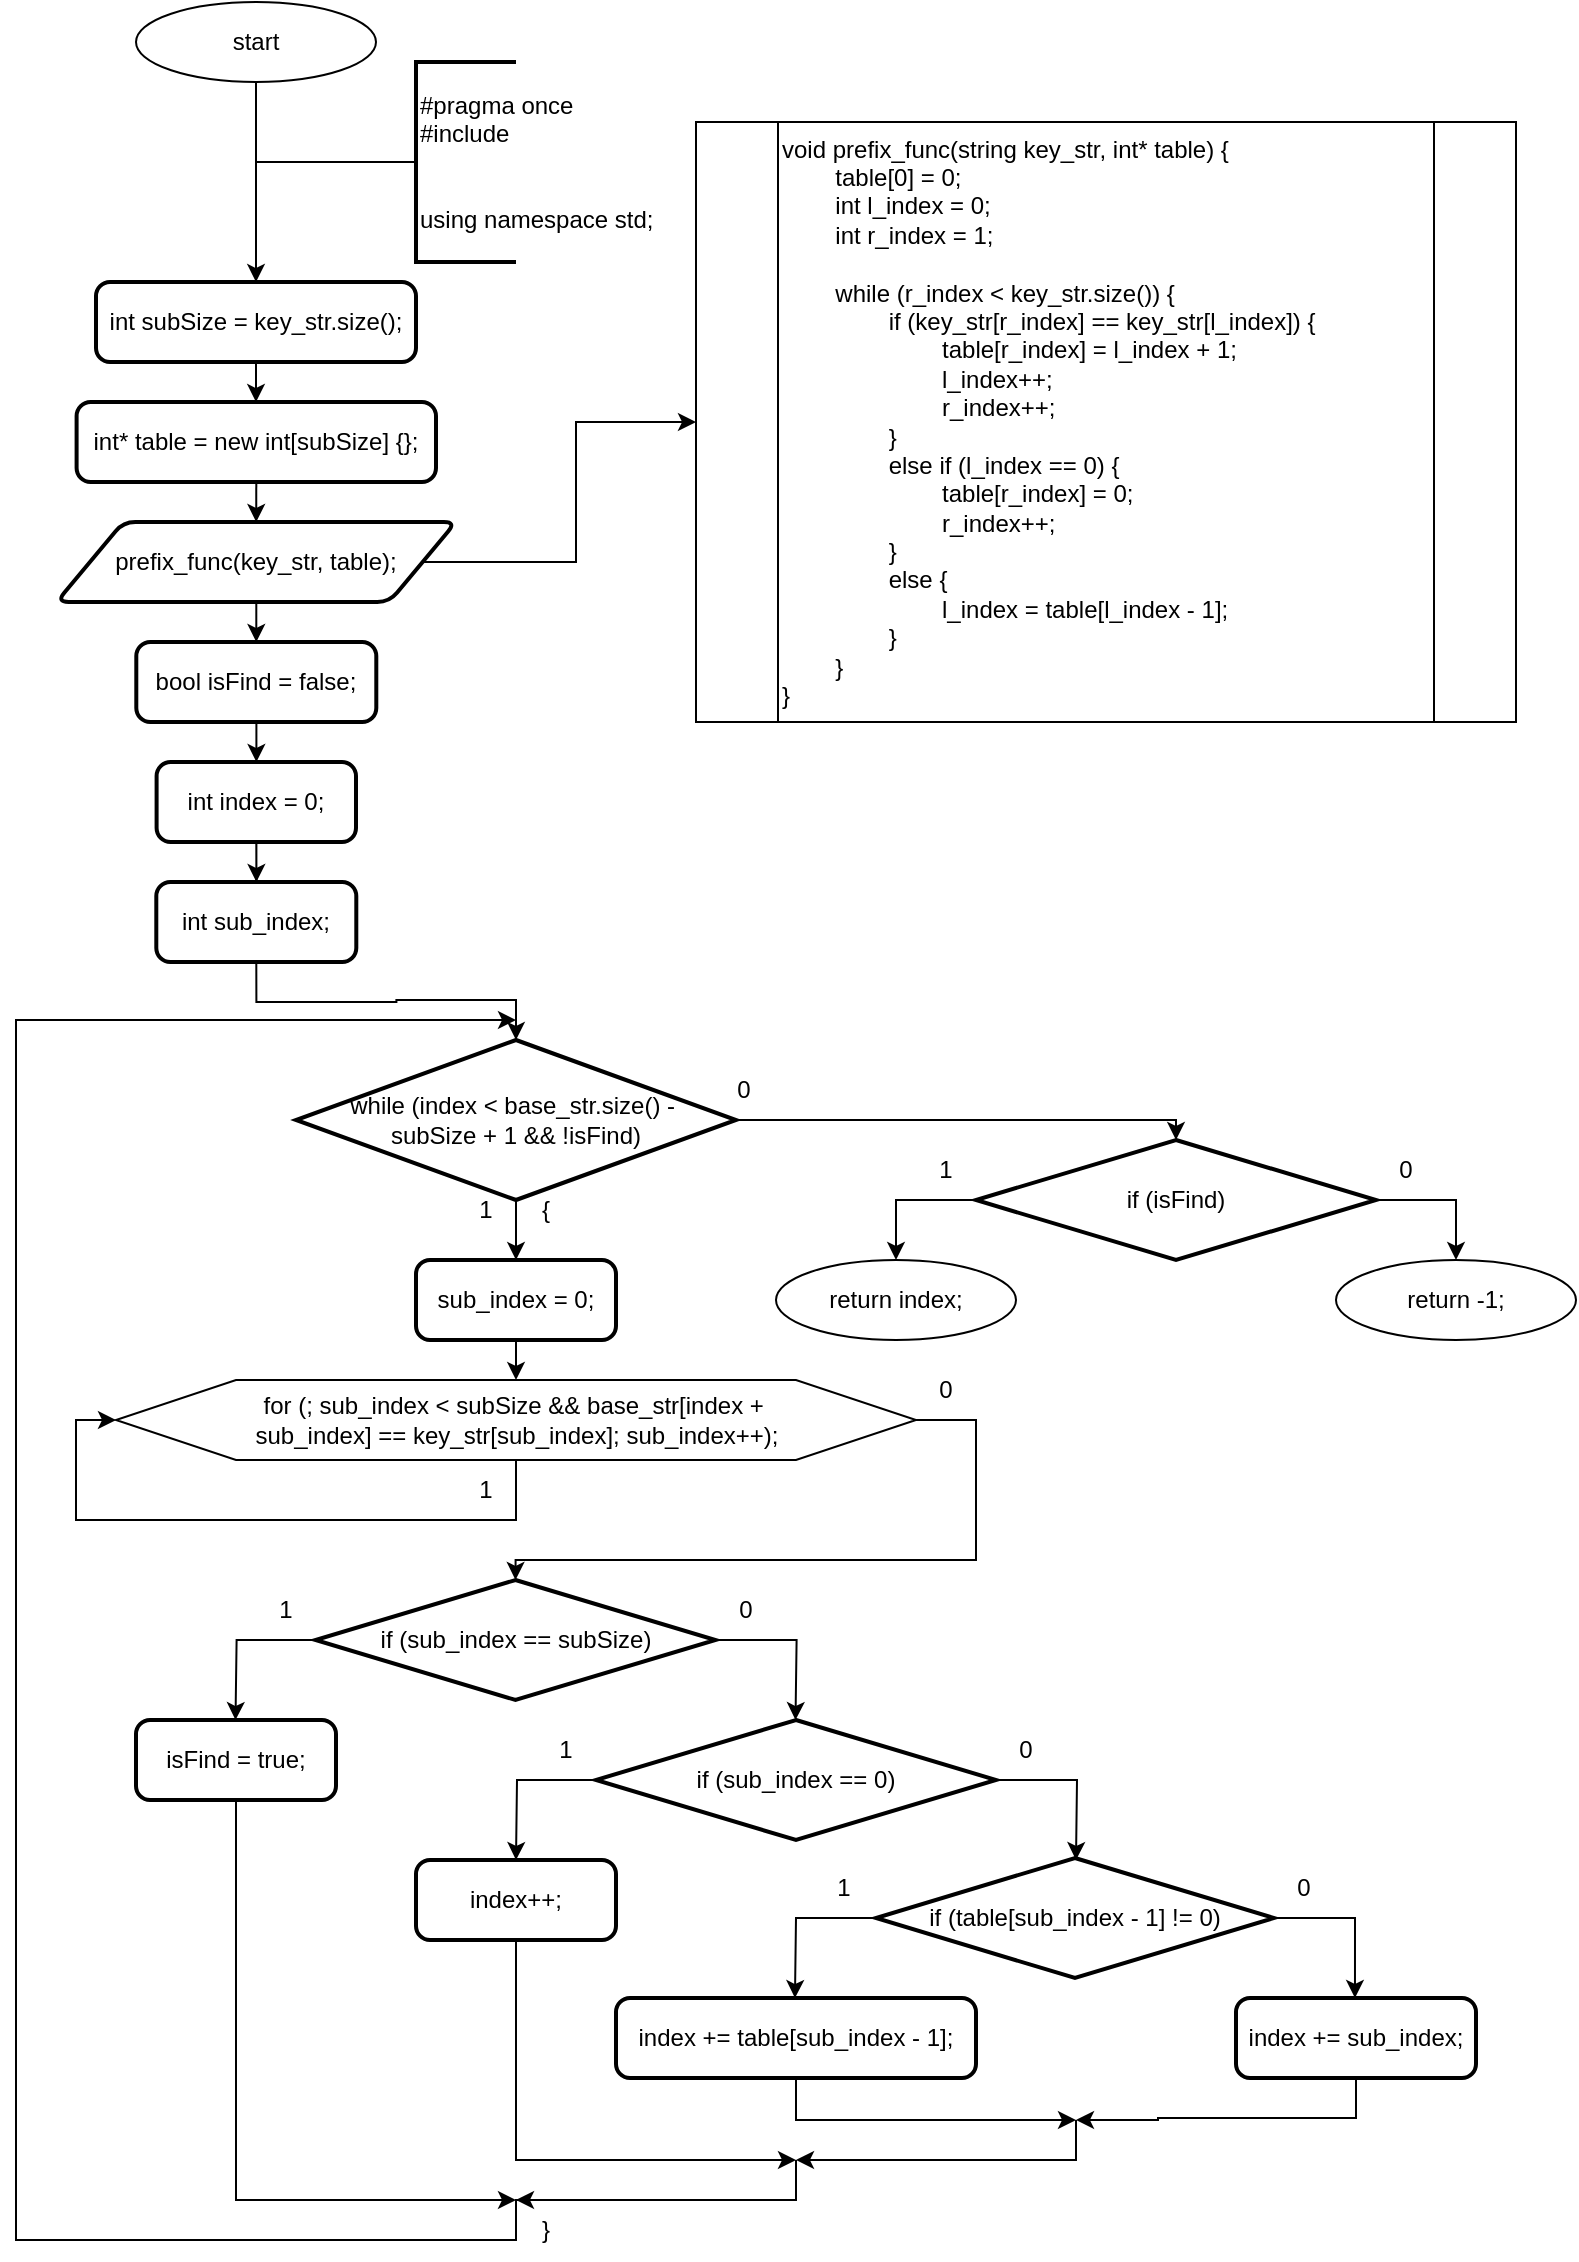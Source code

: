 <mxfile version="24.2.5" type="device">
  <diagram name="Страница — 1" id="z2JjtX-V7PJvwDIrIWWA">
    <mxGraphModel dx="1444" dy="1505" grid="1" gridSize="10" guides="1" tooltips="1" connect="1" arrows="1" fold="1" page="1" pageScale="1" pageWidth="827" pageHeight="1169" math="0" shadow="0">
      <root>
        <mxCell id="0" />
        <mxCell id="1" parent="0" />
        <mxCell id="H8LbQZwcR3Aavjb5171V-1" value="start" style="ellipse;whiteSpace=wrap;html=1;" vertex="1" parent="1">
          <mxGeometry x="100" y="40" width="120" height="40" as="geometry" />
        </mxCell>
        <mxCell id="H8LbQZwcR3Aavjb5171V-2" value="" style="endArrow=classic;html=1;rounded=0;labelBackgroundColor=default;strokeColor=default;align=center;verticalAlign=middle;fontFamily=Helvetica;fontSize=11;fontColor=default;shape=connector;edgeStyle=orthogonalEdgeStyle;exitX=0.5;exitY=1;exitDx=0;exitDy=0;entryX=0.5;entryY=0;entryDx=0;entryDy=0;" edge="1" source="H8LbQZwcR3Aavjb5171V-1" parent="1" target="H8LbQZwcR3Aavjb5171V-6">
          <mxGeometry width="50" height="50" relative="1" as="geometry">
            <mxPoint x="210.29" y="170" as="sourcePoint" />
            <mxPoint x="160" y="170" as="targetPoint" />
          </mxGeometry>
        </mxCell>
        <mxCell id="H8LbQZwcR3Aavjb5171V-3" style="edgeStyle=orthogonalEdgeStyle;rounded=0;orthogonalLoop=1;jettySize=auto;html=1;exitX=0;exitY=0.5;exitDx=0;exitDy=0;exitPerimeter=0;endArrow=none;endFill=0;strokeWidth=1;" edge="1" source="H8LbQZwcR3Aavjb5171V-4" parent="1">
          <mxGeometry relative="1" as="geometry">
            <mxPoint x="160" y="120" as="targetPoint" />
            <mxPoint x="220" y="130" as="sourcePoint" />
            <Array as="points">
              <mxPoint x="229" y="120" />
            </Array>
          </mxGeometry>
        </mxCell>
        <mxCell id="H8LbQZwcR3Aavjb5171V-4" value="#pragma once&#xa;#include &lt;string&gt;&#xa;&#xa;&#xa;using namespace std;" style="strokeWidth=2;html=1;shape=mxgraph.flowchart.annotation_1;align=left;pointerEvents=1;" vertex="1" parent="1">
          <mxGeometry x="240" y="70" width="50" height="100" as="geometry" />
        </mxCell>
        <mxCell id="H8LbQZwcR3Aavjb5171V-5" value="&lt;div&gt;void prefix_func(string key_str, int* table) {&lt;/div&gt;&lt;div&gt;&lt;span style=&quot;white-space: normal;&quot;&gt;&lt;span style=&quot;white-space:pre&quot;&gt;&#x9;&lt;/span&gt;table[0] = 0;&lt;/span&gt;&lt;/div&gt;&lt;div&gt;&lt;span style=&quot;white-space: normal;&quot;&gt;&lt;span style=&quot;white-space:pre&quot;&gt;&#x9;&lt;/span&gt;int l_index = 0;&amp;nbsp;&lt;/span&gt;&lt;/div&gt;&lt;div&gt;&lt;span style=&quot;white-space: normal;&quot;&gt;&lt;span style=&quot;white-space:pre&quot;&gt;&#x9;&lt;/span&gt;int r_index = 1;&lt;/span&gt;&lt;/div&gt;&lt;div&gt;&lt;br&gt;&lt;/div&gt;&lt;div&gt;&lt;span style=&quot;white-space: normal;&quot;&gt;&lt;span style=&quot;white-space:pre&quot;&gt;&#x9;&lt;/span&gt;while (r_index &amp;lt; key_str.size()) {&lt;/span&gt;&lt;/div&gt;&lt;div&gt;&lt;span style=&quot;white-space: normal;&quot;&gt;&lt;span style=&quot;white-space:pre&quot;&gt;&#x9;&#x9;&lt;/span&gt;if (key_str[r_index] == key_str[l_index]) {&lt;/span&gt;&lt;/div&gt;&lt;div&gt;&lt;span style=&quot;white-space: normal;&quot;&gt;&lt;span style=&quot;white-space:pre&quot;&gt;&#x9;&#x9;&#x9;&lt;/span&gt;table[r_index] = l_index + 1;&lt;/span&gt;&lt;/div&gt;&lt;div&gt;&lt;span style=&quot;white-space: normal;&quot;&gt;&lt;span style=&quot;white-space:pre&quot;&gt;&#x9;&#x9;&#x9;&lt;/span&gt;l_index++;&lt;/span&gt;&lt;/div&gt;&lt;div&gt;&lt;span style=&quot;white-space: normal;&quot;&gt;&lt;span style=&quot;white-space:pre&quot;&gt;&#x9;&#x9;&#x9;&lt;/span&gt;r_index++;&lt;/span&gt;&lt;/div&gt;&lt;div&gt;&lt;span style=&quot;white-space: normal;&quot;&gt;&lt;span style=&quot;white-space:pre&quot;&gt;&#x9;&#x9;&lt;/span&gt;}&lt;/span&gt;&lt;/div&gt;&lt;div&gt;&lt;span style=&quot;white-space: normal;&quot;&gt;&lt;span style=&quot;white-space:pre&quot;&gt;&#x9;&#x9;&lt;/span&gt;else if (l_index == 0) {&lt;/span&gt;&lt;/div&gt;&lt;div&gt;&lt;span style=&quot;white-space: normal;&quot;&gt;&lt;span style=&quot;white-space:pre&quot;&gt;&#x9;&#x9;&#x9;&lt;/span&gt;table[r_index] = 0;&lt;/span&gt;&lt;/div&gt;&lt;div&gt;&lt;span style=&quot;white-space: normal;&quot;&gt;&lt;span style=&quot;white-space:pre&quot;&gt;&#x9;&#x9;&#x9;&lt;/span&gt;r_index++;&lt;/span&gt;&lt;/div&gt;&lt;div&gt;&lt;span style=&quot;white-space: normal;&quot;&gt;&lt;span style=&quot;white-space:pre&quot;&gt;&#x9;&#x9;&lt;/span&gt;}&lt;/span&gt;&lt;/div&gt;&lt;div&gt;&lt;span style=&quot;white-space: normal;&quot;&gt;&lt;span style=&quot;white-space:pre&quot;&gt;&#x9;&#x9;&lt;/span&gt;else {&lt;/span&gt;&lt;/div&gt;&lt;div&gt;&lt;span style=&quot;white-space: normal;&quot;&gt;&lt;span style=&quot;white-space:pre&quot;&gt;&#x9;&#x9;&#x9;&lt;/span&gt;l_index = table[l_index - 1];&lt;/span&gt;&lt;/div&gt;&lt;div&gt;&lt;span style=&quot;white-space: normal;&quot;&gt;&lt;span style=&quot;white-space:pre&quot;&gt;&#x9;&#x9;&lt;/span&gt;}&lt;/span&gt;&lt;/div&gt;&lt;div&gt;&lt;span style=&quot;white-space: normal;&quot;&gt;&lt;span style=&quot;white-space:pre&quot;&gt;&#x9;&lt;/span&gt;}&lt;/span&gt;&lt;/div&gt;&lt;div&gt;}&lt;/div&gt;" style="shape=process;whiteSpace=wrap;html=1;backgroundOutline=1;align=left;" vertex="1" parent="1">
          <mxGeometry x="380" y="100" width="410" height="300" as="geometry" />
        </mxCell>
        <mxCell id="H8LbQZwcR3Aavjb5171V-7" style="edgeStyle=orthogonalEdgeStyle;rounded=0;orthogonalLoop=1;jettySize=auto;html=1;exitX=0.5;exitY=1;exitDx=0;exitDy=0;" edge="1" parent="1" source="H8LbQZwcR3Aavjb5171V-6" target="H8LbQZwcR3Aavjb5171V-8">
          <mxGeometry relative="1" as="geometry">
            <mxPoint x="160.148" y="260.0" as="targetPoint" />
          </mxGeometry>
        </mxCell>
        <mxCell id="H8LbQZwcR3Aavjb5171V-6" value="int subSize = key_str.size();" style="rounded=1;whiteSpace=wrap;html=1;absoluteArcSize=1;arcSize=14;strokeWidth=2;" vertex="1" parent="1">
          <mxGeometry x="80" y="180" width="160" height="40" as="geometry" />
        </mxCell>
        <mxCell id="H8LbQZwcR3Aavjb5171V-9" style="edgeStyle=orthogonalEdgeStyle;rounded=0;orthogonalLoop=1;jettySize=auto;html=1;exitX=0.5;exitY=1;exitDx=0;exitDy=0;" edge="1" parent="1" source="H8LbQZwcR3Aavjb5171V-8" target="H8LbQZwcR3Aavjb5171V-10">
          <mxGeometry relative="1" as="geometry">
            <mxPoint x="160.148" y="320.0" as="targetPoint" />
          </mxGeometry>
        </mxCell>
        <mxCell id="H8LbQZwcR3Aavjb5171V-8" value="int* table = new int[subSize] {};" style="rounded=1;whiteSpace=wrap;html=1;absoluteArcSize=1;arcSize=14;strokeWidth=2;" vertex="1" parent="1">
          <mxGeometry x="70.3" y="240" width="179.7" height="40" as="geometry" />
        </mxCell>
        <mxCell id="H8LbQZwcR3Aavjb5171V-11" style="edgeStyle=orthogonalEdgeStyle;rounded=0;orthogonalLoop=1;jettySize=auto;html=1;exitX=1;exitY=0.5;exitDx=0;exitDy=0;entryX=0;entryY=0.5;entryDx=0;entryDy=0;" edge="1" parent="1" source="H8LbQZwcR3Aavjb5171V-10" target="H8LbQZwcR3Aavjb5171V-5">
          <mxGeometry relative="1" as="geometry" />
        </mxCell>
        <mxCell id="H8LbQZwcR3Aavjb5171V-17" style="edgeStyle=orthogonalEdgeStyle;rounded=0;orthogonalLoop=1;jettySize=auto;html=1;exitX=0.5;exitY=1;exitDx=0;exitDy=0;entryX=0.5;entryY=0;entryDx=0;entryDy=0;" edge="1" parent="1" source="H8LbQZwcR3Aavjb5171V-10" target="H8LbQZwcR3Aavjb5171V-13">
          <mxGeometry relative="1" as="geometry" />
        </mxCell>
        <mxCell id="H8LbQZwcR3Aavjb5171V-10" value="prefix_func(key_str, table);" style="shape=parallelogram;html=1;strokeWidth=2;perimeter=parallelogramPerimeter;whiteSpace=wrap;rounded=1;arcSize=12;size=0.167;" vertex="1" parent="1">
          <mxGeometry x="60.3" y="300" width="199.7" height="40" as="geometry" />
        </mxCell>
        <mxCell id="H8LbQZwcR3Aavjb5171V-12" value="" style="edgeStyle=orthogonalEdgeStyle;rounded=0;orthogonalLoop=1;jettySize=auto;html=1;" edge="1" parent="1" source="H8LbQZwcR3Aavjb5171V-13" target="H8LbQZwcR3Aavjb5171V-15">
          <mxGeometry relative="1" as="geometry" />
        </mxCell>
        <mxCell id="H8LbQZwcR3Aavjb5171V-13" value="bool isFind = false;" style="rounded=1;whiteSpace=wrap;html=1;absoluteArcSize=1;arcSize=14;strokeWidth=2;" vertex="1" parent="1">
          <mxGeometry x="100.15" y="360" width="120" height="40" as="geometry" />
        </mxCell>
        <mxCell id="H8LbQZwcR3Aavjb5171V-14" style="edgeStyle=orthogonalEdgeStyle;rounded=0;orthogonalLoop=1;jettySize=auto;html=1;exitX=0.5;exitY=1;exitDx=0;exitDy=0;" edge="1" parent="1" source="H8LbQZwcR3Aavjb5171V-15" target="H8LbQZwcR3Aavjb5171V-16">
          <mxGeometry relative="1" as="geometry">
            <mxPoint x="160.15" y="500" as="targetPoint" />
          </mxGeometry>
        </mxCell>
        <mxCell id="H8LbQZwcR3Aavjb5171V-15" value="int index = 0;" style="rounded=1;whiteSpace=wrap;html=1;absoluteArcSize=1;arcSize=14;strokeWidth=2;" vertex="1" parent="1">
          <mxGeometry x="110.3" y="420" width="99.7" height="40" as="geometry" />
        </mxCell>
        <mxCell id="H8LbQZwcR3Aavjb5171V-16" value="int sub_index;" style="rounded=1;whiteSpace=wrap;html=1;absoluteArcSize=1;arcSize=14;strokeWidth=2;" vertex="1" parent="1">
          <mxGeometry x="110.15" y="480" width="100" height="40" as="geometry" />
        </mxCell>
        <mxCell id="H8LbQZwcR3Aavjb5171V-18" style="edgeStyle=orthogonalEdgeStyle;rounded=0;orthogonalLoop=1;jettySize=auto;html=1;exitX=1;exitY=0.5;exitDx=0;exitDy=0;exitPerimeter=0;entryX=0.5;entryY=0;entryDx=0;entryDy=0;entryPerimeter=0;" edge="1" parent="1" source="H8LbQZwcR3Aavjb5171V-20" target="H8LbQZwcR3Aavjb5171V-44">
          <mxGeometry relative="1" as="geometry">
            <mxPoint x="430" y="599" as="targetPoint" />
            <Array as="points">
              <mxPoint x="620" y="599" />
            </Array>
          </mxGeometry>
        </mxCell>
        <mxCell id="H8LbQZwcR3Aavjb5171V-19" style="edgeStyle=orthogonalEdgeStyle;rounded=0;orthogonalLoop=1;jettySize=auto;html=1;exitX=0.5;exitY=1;exitDx=0;exitDy=0;exitPerimeter=0;" edge="1" parent="1" source="H8LbQZwcR3Aavjb5171V-20">
          <mxGeometry relative="1" as="geometry">
            <mxPoint x="290" y="669" as="targetPoint" />
          </mxGeometry>
        </mxCell>
        <UserObject label="while (index &amp;lt; base_str.size() -&amp;nbsp;&lt;div&gt;subSize + 1 &amp;amp;&amp;amp; !isFind)&lt;/div&gt;" link="while (index &lt; base_str.size() - subSize + 1 &amp;&amp; !isFind)" id="H8LbQZwcR3Aavjb5171V-20">
          <mxCell style="strokeWidth=2;html=1;shape=mxgraph.flowchart.decision;whiteSpace=wrap;" vertex="1" parent="1">
            <mxGeometry x="180" y="559" width="220" height="80" as="geometry" />
          </mxCell>
        </UserObject>
        <mxCell id="H8LbQZwcR3Aavjb5171V-21" value="1" style="text;html=1;strokeColor=none;fillColor=none;align=center;verticalAlign=middle;whiteSpace=wrap;rounded=0;" vertex="1" parent="1">
          <mxGeometry x="260" y="629" width="30" height="30" as="geometry" />
        </mxCell>
        <mxCell id="H8LbQZwcR3Aavjb5171V-22" value="0" style="text;html=1;strokeColor=none;fillColor=none;align=center;verticalAlign=middle;whiteSpace=wrap;rounded=0;" vertex="1" parent="1">
          <mxGeometry x="389.29" y="569" width="30" height="30" as="geometry" />
        </mxCell>
        <mxCell id="H8LbQZwcR3Aavjb5171V-23" value="{" style="text;html=1;strokeColor=none;fillColor=none;align=center;verticalAlign=middle;whiteSpace=wrap;rounded=0;" vertex="1" parent="1">
          <mxGeometry x="290" y="629" width="30" height="30" as="geometry" />
        </mxCell>
        <mxCell id="H8LbQZwcR3Aavjb5171V-24" style="edgeStyle=orthogonalEdgeStyle;rounded=0;orthogonalLoop=1;jettySize=auto;html=1;exitX=0.5;exitY=1;exitDx=0;exitDy=0;entryX=0.5;entryY=0;entryDx=0;entryDy=0;" edge="1" parent="1" source="H8LbQZwcR3Aavjb5171V-25" target="H8LbQZwcR3Aavjb5171V-28">
          <mxGeometry relative="1" as="geometry" />
        </mxCell>
        <mxCell id="H8LbQZwcR3Aavjb5171V-25" value="sub_index = 0;" style="rounded=1;whiteSpace=wrap;html=1;absoluteArcSize=1;arcSize=14;strokeWidth=2;" vertex="1" parent="1">
          <mxGeometry x="240" y="669" width="100" height="40" as="geometry" />
        </mxCell>
        <mxCell id="H8LbQZwcR3Aavjb5171V-26" style="edgeStyle=orthogonalEdgeStyle;rounded=0;orthogonalLoop=1;jettySize=auto;html=1;exitX=0.5;exitY=1;exitDx=0;exitDy=0;entryX=0;entryY=0.5;entryDx=0;entryDy=0;" edge="1" parent="1" source="H8LbQZwcR3Aavjb5171V-28" target="H8LbQZwcR3Aavjb5171V-28">
          <mxGeometry relative="1" as="geometry">
            <mxPoint x="290" y="809" as="targetPoint" />
            <Array as="points">
              <mxPoint x="290" y="799" />
              <mxPoint x="70" y="799" />
              <mxPoint x="70" y="749" />
            </Array>
          </mxGeometry>
        </mxCell>
        <mxCell id="H8LbQZwcR3Aavjb5171V-27" style="edgeStyle=orthogonalEdgeStyle;rounded=0;orthogonalLoop=1;jettySize=auto;html=1;exitX=1;exitY=0.5;exitDx=0;exitDy=0;entryX=0.5;entryY=0;entryDx=0;entryDy=0;entryPerimeter=0;" edge="1" parent="1" source="H8LbQZwcR3Aavjb5171V-28" target="H8LbQZwcR3Aavjb5171V-34">
          <mxGeometry relative="1" as="geometry">
            <mxPoint x="520" y="799" as="targetPoint" />
            <Array as="points">
              <mxPoint x="520" y="749" />
              <mxPoint x="520" y="819" />
              <mxPoint x="290" y="819" />
            </Array>
          </mxGeometry>
        </mxCell>
        <mxCell id="H8LbQZwcR3Aavjb5171V-28" value="&lt;div&gt;for (; sub_index &amp;lt; subSize &amp;amp;&amp;amp;&amp;nbsp;&lt;span style=&quot;background-color: initial;&quot;&gt;base_str[index +&amp;nbsp;&lt;/span&gt;&lt;/div&gt;&lt;div&gt;&lt;span style=&quot;background-color: initial;&quot;&gt;sub_index] == key_str[sub_index]; sub_index++);&lt;/span&gt;&lt;/div&gt;" style="verticalLabelPosition=middle;verticalAlign=middle;html=1;shape=hexagon;perimeter=hexagonPerimeter2;arcSize=6;size=0.15;labelPosition=center;align=center;" vertex="1" parent="1">
          <mxGeometry x="90" y="729" width="400" height="40" as="geometry" />
        </mxCell>
        <mxCell id="H8LbQZwcR3Aavjb5171V-29" value="1" style="text;html=1;strokeColor=none;fillColor=none;align=center;verticalAlign=middle;whiteSpace=wrap;rounded=0;" vertex="1" parent="1">
          <mxGeometry x="260" y="769" width="30" height="30" as="geometry" />
        </mxCell>
        <mxCell id="H8LbQZwcR3Aavjb5171V-30" value="0" style="text;html=1;strokeColor=none;fillColor=none;align=center;verticalAlign=middle;whiteSpace=wrap;rounded=0;" vertex="1" parent="1">
          <mxGeometry x="490" y="719" width="30" height="30" as="geometry" />
        </mxCell>
        <mxCell id="H8LbQZwcR3Aavjb5171V-31" value="}" style="text;html=1;strokeColor=none;fillColor=none;align=center;verticalAlign=middle;whiteSpace=wrap;rounded=0;" vertex="1" parent="1">
          <mxGeometry x="290" y="1139" width="30" height="30" as="geometry" />
        </mxCell>
        <mxCell id="H8LbQZwcR3Aavjb5171V-32" style="edgeStyle=orthogonalEdgeStyle;rounded=0;orthogonalLoop=1;jettySize=auto;html=1;exitX=0;exitY=0.5;exitDx=0;exitDy=0;exitPerimeter=0;" edge="1" parent="1" source="H8LbQZwcR3Aavjb5171V-34">
          <mxGeometry relative="1" as="geometry">
            <mxPoint x="149.75" y="899" as="targetPoint" />
          </mxGeometry>
        </mxCell>
        <mxCell id="H8LbQZwcR3Aavjb5171V-33" style="edgeStyle=orthogonalEdgeStyle;rounded=0;orthogonalLoop=1;jettySize=auto;html=1;exitX=1;exitY=0.5;exitDx=0;exitDy=0;exitPerimeter=0;" edge="1" parent="1" source="H8LbQZwcR3Aavjb5171V-34">
          <mxGeometry relative="1" as="geometry">
            <mxPoint x="429.75" y="899" as="targetPoint" />
          </mxGeometry>
        </mxCell>
        <mxCell id="H8LbQZwcR3Aavjb5171V-34" value="if (sub_index == subSize)" style="strokeWidth=2;html=1;shape=mxgraph.flowchart.decision;whiteSpace=wrap;" vertex="1" parent="1">
          <mxGeometry x="189.75" y="829" width="200" height="60" as="geometry" />
        </mxCell>
        <mxCell id="H8LbQZwcR3Aavjb5171V-35" value="1" style="text;html=1;strokeColor=none;fillColor=none;align=center;verticalAlign=middle;whiteSpace=wrap;rounded=0;" vertex="1" parent="1">
          <mxGeometry x="159.75" y="829" width="30" height="30" as="geometry" />
        </mxCell>
        <mxCell id="H8LbQZwcR3Aavjb5171V-36" value="0" style="text;html=1;strokeColor=none;fillColor=none;align=center;verticalAlign=middle;whiteSpace=wrap;rounded=0;" vertex="1" parent="1">
          <mxGeometry x="389.75" y="829" width="30" height="30" as="geometry" />
        </mxCell>
        <mxCell id="H8LbQZwcR3Aavjb5171V-37" style="edgeStyle=orthogonalEdgeStyle;rounded=0;orthogonalLoop=1;jettySize=auto;html=1;exitX=0.5;exitY=1;exitDx=0;exitDy=0;" edge="1" parent="1" source="H8LbQZwcR3Aavjb5171V-38">
          <mxGeometry relative="1" as="geometry">
            <mxPoint x="290" y="1139" as="targetPoint" />
            <Array as="points">
              <mxPoint x="150" y="1139" />
            </Array>
          </mxGeometry>
        </mxCell>
        <mxCell id="H8LbQZwcR3Aavjb5171V-38" value="isFind = true;" style="rounded=1;whiteSpace=wrap;html=1;absoluteArcSize=1;arcSize=14;strokeWidth=2;" vertex="1" parent="1">
          <mxGeometry x="100" y="899" width="100" height="40" as="geometry" />
        </mxCell>
        <mxCell id="H8LbQZwcR3Aavjb5171V-41" style="edgeStyle=orthogonalEdgeStyle;rounded=0;orthogonalLoop=1;jettySize=auto;html=1;" edge="1" parent="1">
          <mxGeometry relative="1" as="geometry">
            <mxPoint x="290" y="549" as="targetPoint" />
            <Array as="points">
              <mxPoint x="290" y="1139" />
              <mxPoint x="290" y="1159" />
              <mxPoint x="40" y="1159" />
              <mxPoint x="40" y="549" />
            </Array>
            <mxPoint x="300" y="1139" as="sourcePoint" />
          </mxGeometry>
        </mxCell>
        <mxCell id="H8LbQZwcR3Aavjb5171V-42" style="edgeStyle=orthogonalEdgeStyle;rounded=0;orthogonalLoop=1;jettySize=auto;html=1;exitX=0;exitY=0.5;exitDx=0;exitDy=0;exitPerimeter=0;entryX=0.5;entryY=0;entryDx=0;entryDy=0;" edge="1" parent="1" source="H8LbQZwcR3Aavjb5171V-44" target="H8LbQZwcR3Aavjb5171V-47">
          <mxGeometry relative="1" as="geometry">
            <mxPoint x="480" y="679" as="targetPoint" />
          </mxGeometry>
        </mxCell>
        <mxCell id="H8LbQZwcR3Aavjb5171V-43" style="edgeStyle=orthogonalEdgeStyle;rounded=0;orthogonalLoop=1;jettySize=auto;html=1;exitX=1;exitY=0.5;exitDx=0;exitDy=0;exitPerimeter=0;entryX=0.5;entryY=0;entryDx=0;entryDy=0;" edge="1" parent="1" source="H8LbQZwcR3Aavjb5171V-44" target="H8LbQZwcR3Aavjb5171V-48">
          <mxGeometry relative="1" as="geometry">
            <mxPoint x="760" y="679" as="targetPoint" />
          </mxGeometry>
        </mxCell>
        <mxCell id="H8LbQZwcR3Aavjb5171V-44" value="if (isFind)" style="strokeWidth=2;html=1;shape=mxgraph.flowchart.decision;whiteSpace=wrap;" vertex="1" parent="1">
          <mxGeometry x="520" y="609" width="200" height="60" as="geometry" />
        </mxCell>
        <mxCell id="H8LbQZwcR3Aavjb5171V-45" value="1" style="text;html=1;strokeColor=none;fillColor=none;align=center;verticalAlign=middle;whiteSpace=wrap;rounded=0;" vertex="1" parent="1">
          <mxGeometry x="490" y="609" width="30" height="30" as="geometry" />
        </mxCell>
        <mxCell id="H8LbQZwcR3Aavjb5171V-46" value="0" style="text;html=1;strokeColor=none;fillColor=none;align=center;verticalAlign=middle;whiteSpace=wrap;rounded=0;" vertex="1" parent="1">
          <mxGeometry x="720" y="609" width="30" height="30" as="geometry" />
        </mxCell>
        <mxCell id="H8LbQZwcR3Aavjb5171V-47" value="return index;" style="ellipse;whiteSpace=wrap;html=1;" vertex="1" parent="1">
          <mxGeometry x="420" y="669" width="120" height="40" as="geometry" />
        </mxCell>
        <mxCell id="H8LbQZwcR3Aavjb5171V-48" value="return -1;" style="ellipse;whiteSpace=wrap;html=1;" vertex="1" parent="1">
          <mxGeometry x="700" y="669" width="120" height="40" as="geometry" />
        </mxCell>
        <mxCell id="H8LbQZwcR3Aavjb5171V-49" style="edgeStyle=orthogonalEdgeStyle;rounded=0;orthogonalLoop=1;jettySize=auto;html=1;exitX=0;exitY=0.5;exitDx=0;exitDy=0;exitPerimeter=0;" edge="1" source="H8LbQZwcR3Aavjb5171V-51" parent="1">
          <mxGeometry relative="1" as="geometry">
            <mxPoint x="290" y="969" as="targetPoint" />
          </mxGeometry>
        </mxCell>
        <mxCell id="H8LbQZwcR3Aavjb5171V-50" style="edgeStyle=orthogonalEdgeStyle;rounded=0;orthogonalLoop=1;jettySize=auto;html=1;exitX=1;exitY=0.5;exitDx=0;exitDy=0;exitPerimeter=0;" edge="1" source="H8LbQZwcR3Aavjb5171V-51" parent="1">
          <mxGeometry relative="1" as="geometry">
            <mxPoint x="570" y="969" as="targetPoint" />
          </mxGeometry>
        </mxCell>
        <mxCell id="H8LbQZwcR3Aavjb5171V-51" value="if (sub_index == 0)" style="strokeWidth=2;html=1;shape=mxgraph.flowchart.decision;whiteSpace=wrap;" vertex="1" parent="1">
          <mxGeometry x="330" y="899" width="200" height="60" as="geometry" />
        </mxCell>
        <mxCell id="H8LbQZwcR3Aavjb5171V-52" value="1" style="text;html=1;strokeColor=none;fillColor=none;align=center;verticalAlign=middle;whiteSpace=wrap;rounded=0;" vertex="1" parent="1">
          <mxGeometry x="300" y="899" width="30" height="30" as="geometry" />
        </mxCell>
        <mxCell id="H8LbQZwcR3Aavjb5171V-53" value="0" style="text;html=1;strokeColor=none;fillColor=none;align=center;verticalAlign=middle;whiteSpace=wrap;rounded=0;" vertex="1" parent="1">
          <mxGeometry x="530" y="899" width="30" height="30" as="geometry" />
        </mxCell>
        <mxCell id="H8LbQZwcR3Aavjb5171V-64" style="edgeStyle=orthogonalEdgeStyle;rounded=0;orthogonalLoop=1;jettySize=auto;html=1;exitX=0.5;exitY=1;exitDx=0;exitDy=0;" edge="1" parent="1" source="H8LbQZwcR3Aavjb5171V-54">
          <mxGeometry relative="1" as="geometry">
            <mxPoint x="430" y="1119" as="targetPoint" />
            <Array as="points">
              <mxPoint x="290" y="1119" />
            </Array>
          </mxGeometry>
        </mxCell>
        <mxCell id="H8LbQZwcR3Aavjb5171V-54" value="index++;" style="rounded=1;whiteSpace=wrap;html=1;absoluteArcSize=1;arcSize=14;strokeWidth=2;" vertex="1" parent="1">
          <mxGeometry x="240" y="969" width="100" height="40" as="geometry" />
        </mxCell>
        <mxCell id="H8LbQZwcR3Aavjb5171V-55" style="edgeStyle=orthogonalEdgeStyle;rounded=0;orthogonalLoop=1;jettySize=auto;html=1;exitX=0;exitY=0.5;exitDx=0;exitDy=0;exitPerimeter=0;" edge="1" source="H8LbQZwcR3Aavjb5171V-57" parent="1">
          <mxGeometry relative="1" as="geometry">
            <mxPoint x="429.48" y="1038" as="targetPoint" />
          </mxGeometry>
        </mxCell>
        <mxCell id="H8LbQZwcR3Aavjb5171V-56" style="edgeStyle=orthogonalEdgeStyle;rounded=0;orthogonalLoop=1;jettySize=auto;html=1;exitX=1;exitY=0.5;exitDx=0;exitDy=0;exitPerimeter=0;" edge="1" source="H8LbQZwcR3Aavjb5171V-57" parent="1">
          <mxGeometry relative="1" as="geometry">
            <mxPoint x="709.48" y="1038" as="targetPoint" />
            <Array as="points">
              <mxPoint x="709" y="998" />
            </Array>
          </mxGeometry>
        </mxCell>
        <mxCell id="H8LbQZwcR3Aavjb5171V-57" value="if (table[sub_index - 1] != 0)" style="strokeWidth=2;html=1;shape=mxgraph.flowchart.decision;whiteSpace=wrap;" vertex="1" parent="1">
          <mxGeometry x="470" y="968" width="198.96" height="60" as="geometry" />
        </mxCell>
        <mxCell id="H8LbQZwcR3Aavjb5171V-58" value="1" style="text;html=1;strokeColor=none;fillColor=none;align=center;verticalAlign=middle;whiteSpace=wrap;rounded=0;" vertex="1" parent="1">
          <mxGeometry x="439.48" y="968" width="30" height="30" as="geometry" />
        </mxCell>
        <mxCell id="H8LbQZwcR3Aavjb5171V-59" value="0" style="text;html=1;strokeColor=none;fillColor=none;align=center;verticalAlign=middle;whiteSpace=wrap;rounded=0;" vertex="1" parent="1">
          <mxGeometry x="669.48" y="968" width="30" height="30" as="geometry" />
        </mxCell>
        <mxCell id="H8LbQZwcR3Aavjb5171V-63" style="edgeStyle=orthogonalEdgeStyle;rounded=0;orthogonalLoop=1;jettySize=auto;html=1;exitX=0.5;exitY=1;exitDx=0;exitDy=0;" edge="1" parent="1" source="H8LbQZwcR3Aavjb5171V-60">
          <mxGeometry relative="1" as="geometry">
            <mxPoint x="570" y="1099.0" as="targetPoint" />
            <Array as="points">
              <mxPoint x="430" y="1099" />
            </Array>
          </mxGeometry>
        </mxCell>
        <mxCell id="H8LbQZwcR3Aavjb5171V-60" value="index += table[sub_index - 1];" style="rounded=1;whiteSpace=wrap;html=1;absoluteArcSize=1;arcSize=14;strokeWidth=2;" vertex="1" parent="1">
          <mxGeometry x="340" y="1038" width="180" height="40" as="geometry" />
        </mxCell>
        <mxCell id="H8LbQZwcR3Aavjb5171V-62" style="edgeStyle=orthogonalEdgeStyle;rounded=0;orthogonalLoop=1;jettySize=auto;html=1;exitX=0.5;exitY=1;exitDx=0;exitDy=0;" edge="1" parent="1" source="H8LbQZwcR3Aavjb5171V-61">
          <mxGeometry relative="1" as="geometry">
            <mxPoint x="570" y="1099.0" as="targetPoint" />
            <Array as="points">
              <mxPoint x="710" y="1098" />
              <mxPoint x="611" y="1098" />
              <mxPoint x="571" y="1099" />
            </Array>
          </mxGeometry>
        </mxCell>
        <mxCell id="H8LbQZwcR3Aavjb5171V-61" value="index += sub_index;" style="rounded=1;whiteSpace=wrap;html=1;absoluteArcSize=1;arcSize=14;strokeWidth=2;" vertex="1" parent="1">
          <mxGeometry x="650" y="1038" width="120" height="40" as="geometry" />
        </mxCell>
        <mxCell id="H8LbQZwcR3Aavjb5171V-65" value="" style="endArrow=classic;html=1;rounded=0;" edge="1" parent="1">
          <mxGeometry width="50" height="50" relative="1" as="geometry">
            <mxPoint x="570" y="1099" as="sourcePoint" />
            <mxPoint x="430" y="1119" as="targetPoint" />
            <Array as="points">
              <mxPoint x="570" y="1119" />
            </Array>
          </mxGeometry>
        </mxCell>
        <mxCell id="H8LbQZwcR3Aavjb5171V-70" value="" style="endArrow=classic;html=1;rounded=0;" edge="1" parent="1">
          <mxGeometry width="50" height="50" relative="1" as="geometry">
            <mxPoint x="430" y="1119" as="sourcePoint" />
            <mxPoint x="290" y="1139" as="targetPoint" />
            <Array as="points">
              <mxPoint x="430" y="1139" />
            </Array>
          </mxGeometry>
        </mxCell>
        <mxCell id="H8LbQZwcR3Aavjb5171V-72" style="edgeStyle=orthogonalEdgeStyle;rounded=0;orthogonalLoop=1;jettySize=auto;html=1;exitX=0.5;exitY=1;exitDx=0;exitDy=0;entryX=0.5;entryY=0;entryDx=0;entryDy=0;entryPerimeter=0;" edge="1" parent="1" source="H8LbQZwcR3Aavjb5171V-16" target="H8LbQZwcR3Aavjb5171V-20">
          <mxGeometry relative="1" as="geometry" />
        </mxCell>
      </root>
    </mxGraphModel>
  </diagram>
</mxfile>
